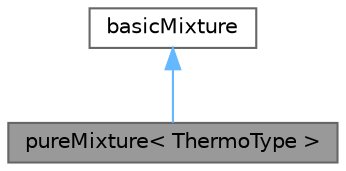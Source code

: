 digraph "pureMixture&lt; ThermoType &gt;"
{
 // LATEX_PDF_SIZE
  bgcolor="transparent";
  edge [fontname=Helvetica,fontsize=10,labelfontname=Helvetica,labelfontsize=10];
  node [fontname=Helvetica,fontsize=10,shape=box,height=0.2,width=0.4];
  Node1 [id="Node000001",label="pureMixture\< ThermoType \>",height=0.2,width=0.4,color="gray40", fillcolor="grey60", style="filled", fontcolor="black",tooltip="Foam::pureMixture."];
  Node2 -> Node1 [id="edge1_Node000001_Node000002",dir="back",color="steelblue1",style="solid",tooltip=" "];
  Node2 [id="Node000002",label="basicMixture",height=0.2,width=0.4,color="gray40", fillcolor="white", style="filled",URL="$classFoam_1_1basicMixture.html",tooltip="Foam::basicMixture."];
}
